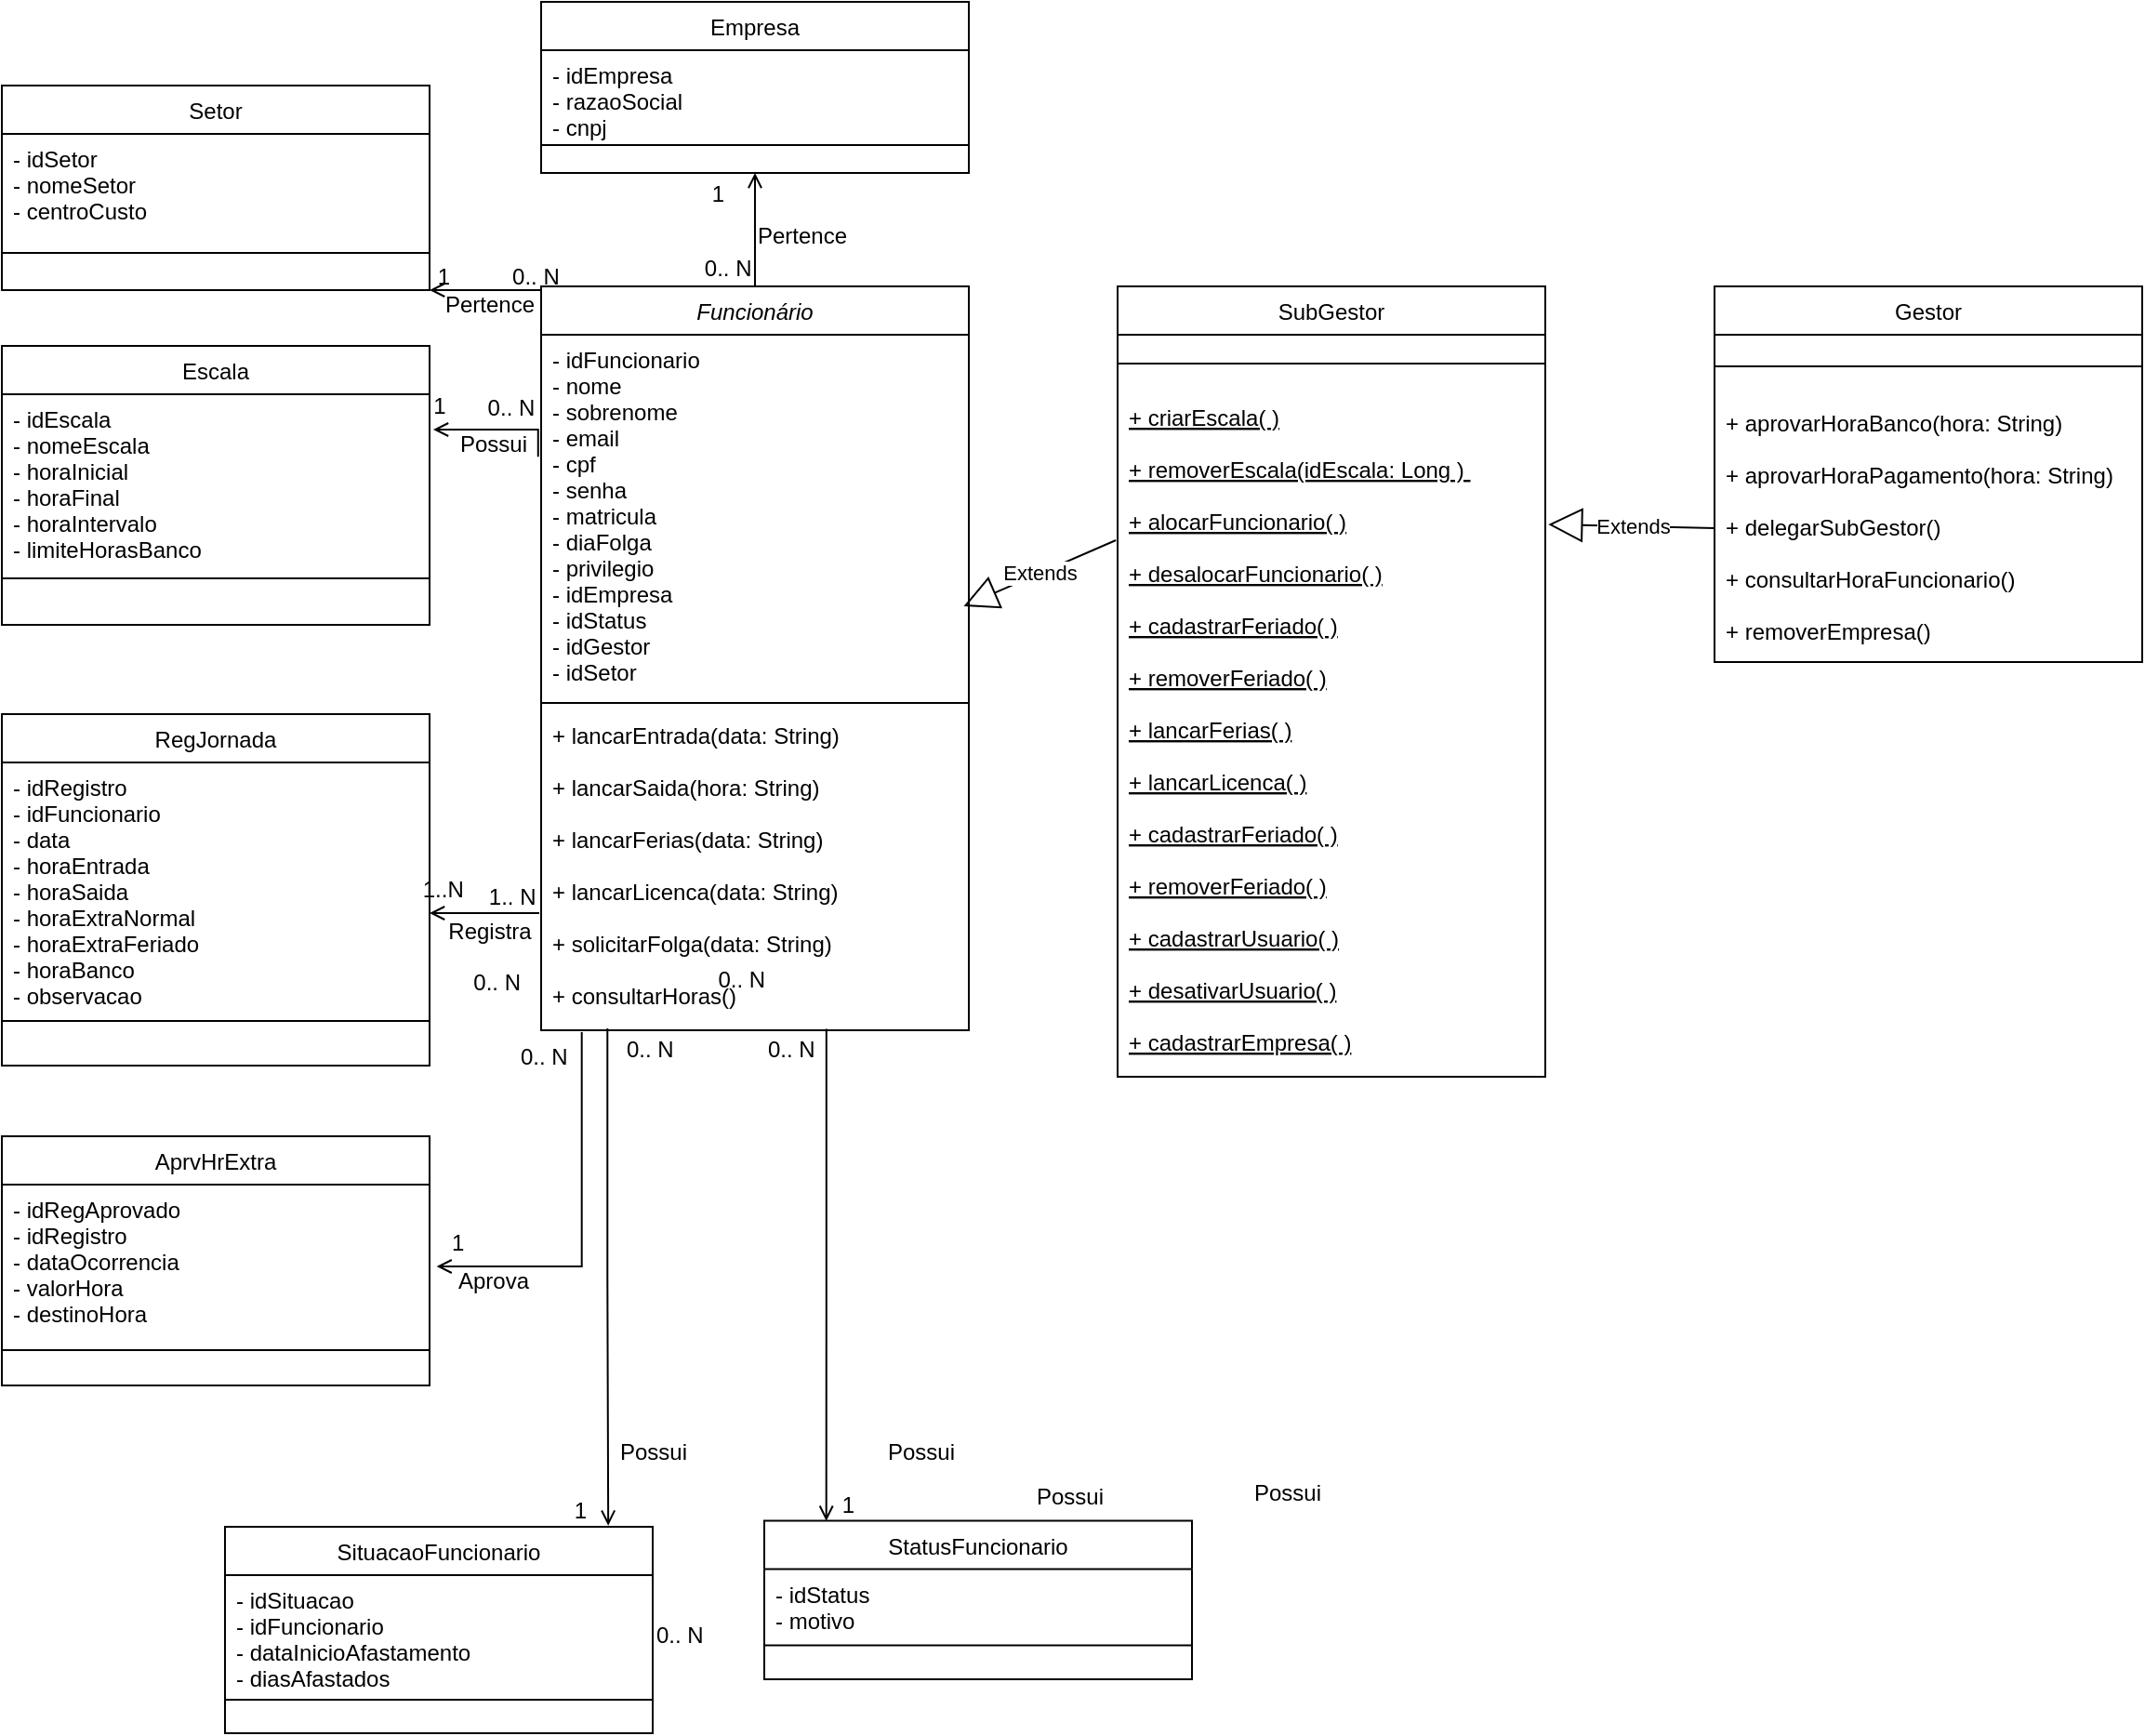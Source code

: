 <mxfile version="13.7.8" type="github">
  <diagram id="C5RBs43oDa-KdzZeNtuy" name="Page-1">
    <mxGraphModel dx="981" dy="548" grid="0" gridSize="10" guides="1" tooltips="1" connect="1" arrows="1" fold="1" page="0" pageScale="1" pageWidth="827" pageHeight="1169" math="0" shadow="0">
      <root>
        <mxCell id="WIyWlLk6GJQsqaUBKTNV-0" />
        <mxCell id="WIyWlLk6GJQsqaUBKTNV-1" parent="WIyWlLk6GJQsqaUBKTNV-0" />
        <mxCell id="zkfFHV4jXpPFQw0GAbJ--26" value="" style="endArrow=open;shadow=0;strokeWidth=1;rounded=0;endFill=1;edgeStyle=elbowEdgeStyle;elbow=vertical;entryX=0.5;entryY=1;entryDx=0;entryDy=0;exitX=0.5;exitY=0;exitDx=0;exitDy=0;" parent="WIyWlLk6GJQsqaUBKTNV-1" source="zkfFHV4jXpPFQw0GAbJ--0" target="zkfFHV4jXpPFQw0GAbJ--17" edge="1">
          <mxGeometry x="0.5" y="41" relative="1" as="geometry">
            <mxPoint x="495" y="210" as="sourcePoint" />
            <mxPoint x="344" y="266" as="targetPoint" />
            <mxPoint x="-40" y="32" as="offset" />
            <Array as="points">
              <mxPoint x="495" y="190" />
              <mxPoint x="394" y="266" />
              <mxPoint x="424" y="183" />
            </Array>
          </mxGeometry>
        </mxCell>
        <mxCell id="zkfFHV4jXpPFQw0GAbJ--27" value="0.. N" style="resizable=0;align=left;verticalAlign=bottom;labelBackgroundColor=none;fontSize=12;" parent="zkfFHV4jXpPFQw0GAbJ--26" connectable="0" vertex="1">
          <mxGeometry x="-1" relative="1" as="geometry">
            <mxPoint x="-29.08" y="-1.03" as="offset" />
          </mxGeometry>
        </mxCell>
        <mxCell id="zkfFHV4jXpPFQw0GAbJ--28" value="1" style="resizable=0;align=right;verticalAlign=bottom;labelBackgroundColor=none;fontSize=12;" parent="zkfFHV4jXpPFQw0GAbJ--26" connectable="0" vertex="1">
          <mxGeometry x="1" relative="1" as="geometry">
            <mxPoint x="-15.0" y="19.86" as="offset" />
          </mxGeometry>
        </mxCell>
        <mxCell id="zkfFHV4jXpPFQw0GAbJ--29" value="Pertence&lt;br&gt;" style="text;html=1;resizable=0;points=[];;align=center;verticalAlign=middle;labelBackgroundColor=none;rounded=0;shadow=0;strokeWidth=1;fontSize=12;" parent="zkfFHV4jXpPFQw0GAbJ--26" vertex="1" connectable="0">
          <mxGeometry x="0.5" y="49" relative="1" as="geometry">
            <mxPoint x="74" y="19" as="offset" />
          </mxGeometry>
        </mxCell>
        <mxCell id="zkfFHV4jXpPFQw0GAbJ--0" value="Funcionário" style="swimlane;fontStyle=2;align=center;verticalAlign=top;childLayout=stackLayout;horizontal=1;startSize=26;horizontalStack=0;resizeParent=1;resizeLast=0;collapsible=1;marginBottom=0;rounded=0;shadow=0;strokeWidth=1;" parent="WIyWlLk6GJQsqaUBKTNV-1" vertex="1">
          <mxGeometry x="380" y="213" width="230" height="400" as="geometry">
            <mxRectangle x="230" y="140" width="160" height="26" as="alternateBounds" />
          </mxGeometry>
        </mxCell>
        <mxCell id="2-5WKOr7f_3vayHZ0w4X-16" value="- idFuncionario&#xa;- nome&#xa;- sobrenome&#xa;- email&#xa;- cpf&#xa;- senha&#xa;- matricula&#xa;- diaFolga&#xa;- privilegio&#xa;- idEmpresa&#xa;- idStatus&#xa;- idGestor&#xa;- idSetor&#xa;" style="text;align=left;verticalAlign=top;spacingLeft=4;spacingRight=4;overflow=hidden;rotatable=0;points=[[0,0.5],[1,0.5]];portConstraint=eastwest;" parent="zkfFHV4jXpPFQw0GAbJ--0" vertex="1">
          <mxGeometry y="26" width="230" height="194" as="geometry" />
        </mxCell>
        <mxCell id="zkfFHV4jXpPFQw0GAbJ--4" value="" style="line;html=1;strokeWidth=1;align=left;verticalAlign=middle;spacingTop=-1;spacingLeft=3;spacingRight=3;rotatable=0;labelPosition=right;points=[];portConstraint=eastwest;" parent="zkfFHV4jXpPFQw0GAbJ--0" vertex="1">
          <mxGeometry y="220" width="230" height="8" as="geometry" />
        </mxCell>
        <mxCell id="YddT41KF9alLqwYgBNXJ-0" value="+ lancarEntrada(data: String)&#xa;&#xa;+ lancarSaida(hora: String)&#xa;&#xa;+ lancarFerias(data: String)&#xa;&#xa;+ lancarLicenca(data: String)&#xa;&#xa;+ solicitarFolga(data: String)&#xa;&#xa;+ consultarHoras()" style="text;align=left;verticalAlign=top;spacingLeft=4;spacingRight=4;overflow=hidden;rotatable=0;points=[[0,0.5],[1,0.5]];portConstraint=eastwest;fontStyle=0" parent="zkfFHV4jXpPFQw0GAbJ--0" vertex="1">
          <mxGeometry y="228" width="230" height="172" as="geometry" />
        </mxCell>
        <mxCell id="YddT41KF9alLqwYgBNXJ-9" value="0.. N" style="resizable=0;align=left;verticalAlign=bottom;labelBackgroundColor=none;fontSize=12;rotation=0;" parent="WIyWlLk6GJQsqaUBKTNV-1" connectable="0" vertex="1">
          <mxGeometry x="290" y="319.996" as="geometry">
            <mxPoint x="72.526" y="-103.619" as="offset" />
          </mxGeometry>
        </mxCell>
        <mxCell id="YddT41KF9alLqwYgBNXJ-10" value="1" style="resizable=0;align=right;verticalAlign=bottom;labelBackgroundColor=none;fontSize=12;rotation=0;" parent="WIyWlLk6GJQsqaUBKTNV-1" connectable="0" vertex="1">
          <mxGeometry x="290.004" y="260" as="geometry">
            <mxPoint x="42.49" y="-43.595" as="offset" />
          </mxGeometry>
        </mxCell>
        <mxCell id="zkfFHV4jXpPFQw0GAbJ--17" value="Empresa" style="swimlane;fontStyle=0;align=center;verticalAlign=top;childLayout=stackLayout;horizontal=1;startSize=26;horizontalStack=0;resizeParent=1;resizeLast=0;collapsible=1;marginBottom=0;rounded=0;shadow=0;strokeWidth=1;" parent="WIyWlLk6GJQsqaUBKTNV-1" vertex="1">
          <mxGeometry x="380" y="60" width="230" height="92" as="geometry">
            <mxRectangle x="550" y="140" width="160" height="26" as="alternateBounds" />
          </mxGeometry>
        </mxCell>
        <mxCell id="zkfFHV4jXpPFQw0GAbJ--18" value="- idEmpresa&#xa;- razaoSocial&#xa;- cnpj" style="text;align=left;verticalAlign=top;spacingLeft=4;spacingRight=4;overflow=hidden;rotatable=0;points=[[0,0.5],[1,0.5]];portConstraint=eastwest;" parent="zkfFHV4jXpPFQw0GAbJ--17" vertex="1">
          <mxGeometry y="26" width="230" height="46" as="geometry" />
        </mxCell>
        <mxCell id="zkfFHV4jXpPFQw0GAbJ--23" value="" style="line;html=1;strokeWidth=1;align=left;verticalAlign=middle;spacingTop=-1;spacingLeft=3;spacingRight=3;rotatable=0;labelPosition=right;points=[];portConstraint=eastwest;" parent="zkfFHV4jXpPFQw0GAbJ--17" vertex="1">
          <mxGeometry y="72" width="230" height="10" as="geometry" />
        </mxCell>
        <mxCell id="YddT41KF9alLqwYgBNXJ-11" value="Setor" style="swimlane;fontStyle=0;align=center;verticalAlign=top;childLayout=stackLayout;horizontal=1;startSize=26;horizontalStack=0;resizeParent=1;resizeLast=0;collapsible=1;marginBottom=0;rounded=0;shadow=0;strokeWidth=1;" parent="WIyWlLk6GJQsqaUBKTNV-1" vertex="1">
          <mxGeometry x="90" y="105" width="230" height="110" as="geometry">
            <mxRectangle x="550" y="140" width="160" height="26" as="alternateBounds" />
          </mxGeometry>
        </mxCell>
        <mxCell id="YddT41KF9alLqwYgBNXJ-12" value="- idSetor&#xa;- nomeSetor&#xa;- centroCusto" style="text;align=left;verticalAlign=top;spacingLeft=4;spacingRight=4;overflow=hidden;rotatable=0;points=[[0,0.5],[1,0.5]];portConstraint=eastwest;" parent="YddT41KF9alLqwYgBNXJ-11" vertex="1">
          <mxGeometry y="26" width="230" height="54" as="geometry" />
        </mxCell>
        <mxCell id="YddT41KF9alLqwYgBNXJ-13" value="" style="line;html=1;strokeWidth=1;align=left;verticalAlign=middle;spacingTop=-1;spacingLeft=3;spacingRight=3;rotatable=0;labelPosition=right;points=[];portConstraint=eastwest;" parent="YddT41KF9alLqwYgBNXJ-11" vertex="1">
          <mxGeometry y="80" width="230" height="20" as="geometry" />
        </mxCell>
        <mxCell id="2-5WKOr7f_3vayHZ0w4X-1" value="Escala" style="swimlane;fontStyle=0;align=center;verticalAlign=top;childLayout=stackLayout;horizontal=1;startSize=26;horizontalStack=0;resizeParent=1;resizeLast=0;collapsible=1;marginBottom=0;rounded=0;shadow=0;strokeWidth=1;" parent="WIyWlLk6GJQsqaUBKTNV-1" vertex="1">
          <mxGeometry x="90" y="245" width="230" height="150" as="geometry">
            <mxRectangle x="550" y="140" width="160" height="26" as="alternateBounds" />
          </mxGeometry>
        </mxCell>
        <mxCell id="2-5WKOr7f_3vayHZ0w4X-2" value="- idEscala&#xa;- nomeEscala&#xa;- horaInicial&#xa;- horaFinal&#xa;- horaIntervalo&#xa;- limiteHorasBanco" style="text;align=left;verticalAlign=top;spacingLeft=4;spacingRight=4;overflow=hidden;rotatable=0;points=[[0,0.5],[1,0.5]];portConstraint=eastwest;" parent="2-5WKOr7f_3vayHZ0w4X-1" vertex="1">
          <mxGeometry y="26" width="230" height="94" as="geometry" />
        </mxCell>
        <mxCell id="2-5WKOr7f_3vayHZ0w4X-3" value="" style="line;html=1;strokeWidth=1;align=left;verticalAlign=middle;spacingTop=-1;spacingLeft=3;spacingRight=3;rotatable=0;labelPosition=right;points=[];portConstraint=eastwest;" parent="2-5WKOr7f_3vayHZ0w4X-1" vertex="1">
          <mxGeometry y="120" width="230" height="10" as="geometry" />
        </mxCell>
        <mxCell id="2-5WKOr7f_3vayHZ0w4X-20" value="Pertence&lt;br&gt;" style="text;html=1;resizable=0;points=[];;align=center;verticalAlign=middle;labelBackgroundColor=none;rounded=0;shadow=0;strokeWidth=1;fontSize=12;" parent="WIyWlLk6GJQsqaUBKTNV-1" vertex="1" connectable="0">
          <mxGeometry x="352" y="223" as="geometry" />
        </mxCell>
        <mxCell id="2-5WKOr7f_3vayHZ0w4X-21" value="Possui&lt;br&gt;" style="text;html=1;resizable=0;points=[];;align=center;verticalAlign=middle;labelBackgroundColor=none;rounded=0;shadow=0;strokeWidth=1;fontSize=12;" parent="WIyWlLk6GJQsqaUBKTNV-1" vertex="1" connectable="0">
          <mxGeometry x="352" y="260" as="geometry">
            <mxPoint x="2" y="38" as="offset" />
          </mxGeometry>
        </mxCell>
        <mxCell id="2-5WKOr7f_3vayHZ0w4X-22" value="" style="endArrow=open;shadow=0;strokeWidth=1;rounded=0;endFill=1;edgeStyle=elbowEdgeStyle;elbow=vertical;exitX=-0.007;exitY=0.338;exitDx=0;exitDy=0;exitPerimeter=0;" parent="WIyWlLk6GJQsqaUBKTNV-1" source="2-5WKOr7f_3vayHZ0w4X-16" edge="1">
          <mxGeometry x="0.5" y="41" relative="1" as="geometry">
            <mxPoint x="350" y="283.0" as="sourcePoint" />
            <mxPoint x="322" y="290" as="targetPoint" />
            <mxPoint x="-40" y="32" as="offset" />
            <Array as="points">
              <mxPoint x="350" y="290" />
              <mxPoint x="249" y="336" />
              <mxPoint x="279" y="253" />
            </Array>
          </mxGeometry>
        </mxCell>
        <mxCell id="2-5WKOr7f_3vayHZ0w4X-23" value="0.. N" style="resizable=0;align=left;verticalAlign=bottom;labelBackgroundColor=none;fontSize=12;" parent="2-5WKOr7f_3vayHZ0w4X-22" connectable="0" vertex="1">
          <mxGeometry x="-1" relative="1" as="geometry">
            <mxPoint x="-29.08" y="-17.8" as="offset" />
          </mxGeometry>
        </mxCell>
        <mxCell id="2-5WKOr7f_3vayHZ0w4X-24" value="1" style="resizable=0;align=right;verticalAlign=bottom;labelBackgroundColor=none;fontSize=12;" parent="2-5WKOr7f_3vayHZ0w4X-22" connectable="0" vertex="1">
          <mxGeometry x="1" relative="1" as="geometry">
            <mxPoint x="8.39" y="-3.81" as="offset" />
          </mxGeometry>
        </mxCell>
        <mxCell id="2-5WKOr7f_3vayHZ0w4X-26" value="" style="endArrow=open;shadow=0;strokeWidth=1;rounded=0;endFill=1;edgeStyle=elbowEdgeStyle;elbow=vertical;entryX=1;entryY=1;entryDx=0;entryDy=0;exitX=0;exitY=0;exitDx=0;exitDy=0;" parent="WIyWlLk6GJQsqaUBKTNV-1" source="zkfFHV4jXpPFQw0GAbJ--0" target="YddT41KF9alLqwYgBNXJ-11" edge="1">
          <mxGeometry x="0.5" y="41" relative="1" as="geometry">
            <mxPoint x="370" y="203.0" as="sourcePoint" />
            <mxPoint x="370" y="160" as="targetPoint" />
            <mxPoint x="-40" y="32" as="offset" />
            <Array as="points">
              <mxPoint x="350" y="215" />
              <mxPoint x="269" y="256" />
              <mxPoint x="299" y="173" />
            </Array>
          </mxGeometry>
        </mxCell>
        <mxCell id="2-5WKOr7f_3vayHZ0w4X-34" value="Extends" style="endArrow=block;endSize=16;endFill=0;html=1;entryX=0.988;entryY=0;entryDx=0;entryDy=0;entryPerimeter=0;exitX=-0.004;exitY=0.216;exitDx=0;exitDy=0;exitPerimeter=0;" parent="WIyWlLk6GJQsqaUBKTNV-1" source="YddT41KF9alLqwYgBNXJ-1" edge="1">
          <mxGeometry width="160" relative="1" as="geometry">
            <mxPoint x="683" y="385" as="sourcePoint" />
            <mxPoint x="607.24" y="385" as="targetPoint" />
          </mxGeometry>
        </mxCell>
        <mxCell id="2-5WKOr7f_3vayHZ0w4X-35" value="Extends" style="endArrow=block;endSize=16;endFill=0;html=1;entryX=1.007;entryY=0.193;entryDx=0;entryDy=0;entryPerimeter=0;exitX=0;exitY=0.5;exitDx=0;exitDy=0;" parent="WIyWlLk6GJQsqaUBKTNV-1" source="YddT41KF9alLqwYgBNXJ-8" target="YddT41KF9alLqwYgBNXJ-1" edge="1">
          <mxGeometry width="160" relative="1" as="geometry">
            <mxPoint x="650" y="530" as="sourcePoint" />
            <mxPoint x="617.24" y="395" as="targetPoint" />
          </mxGeometry>
        </mxCell>
        <mxCell id="zkfFHV4jXpPFQw0GAbJ--13" value="Gestor&#xa;" style="swimlane;fontStyle=0;align=center;verticalAlign=top;childLayout=stackLayout;horizontal=1;startSize=26;horizontalStack=0;resizeParent=1;resizeLast=0;collapsible=1;marginBottom=0;rounded=0;shadow=0;strokeWidth=1;" parent="WIyWlLk6GJQsqaUBKTNV-1" vertex="1">
          <mxGeometry x="1011" y="213" width="230" height="202" as="geometry">
            <mxRectangle x="340" y="380" width="170" height="26" as="alternateBounds" />
          </mxGeometry>
        </mxCell>
        <mxCell id="zkfFHV4jXpPFQw0GAbJ--15" value="" style="line;html=1;strokeWidth=1;align=left;verticalAlign=middle;spacingTop=-1;spacingLeft=3;spacingRight=3;rotatable=0;labelPosition=right;points=[];portConstraint=eastwest;" parent="zkfFHV4jXpPFQw0GAbJ--13" vertex="1">
          <mxGeometry y="26" width="230" height="34" as="geometry" />
        </mxCell>
        <mxCell id="YddT41KF9alLqwYgBNXJ-8" value="+ aprovarHoraBanco(hora: String)&#xa;&#xa;+ aprovarHoraPagamento(hora: String)&#xa;&#xa;+ delegarSubGestor()&#xa;&#xa;+ consultarHoraFuncionario()&#xa;&#xa;+ removerEmpresa()&#xa;" style="text;align=left;verticalAlign=top;spacingLeft=4;spacingRight=4;overflow=hidden;rotatable=0;points=[[0,0.5],[1,0.5]];portConstraint=eastwest;fontStyle=0" parent="zkfFHV4jXpPFQw0GAbJ--13" vertex="1">
          <mxGeometry y="60" width="230" height="140" as="geometry" />
        </mxCell>
        <mxCell id="zkfFHV4jXpPFQw0GAbJ--6" value="SubGestor" style="swimlane;fontStyle=0;align=center;verticalAlign=top;childLayout=stackLayout;horizontal=1;startSize=26;horizontalStack=0;resizeParent=1;resizeLast=0;collapsible=1;marginBottom=0;rounded=0;shadow=0;strokeWidth=1;" parent="WIyWlLk6GJQsqaUBKTNV-1" vertex="1">
          <mxGeometry x="690" y="213" width="230" height="425" as="geometry">
            <mxRectangle x="130" y="380" width="160" height="26" as="alternateBounds" />
          </mxGeometry>
        </mxCell>
        <mxCell id="zkfFHV4jXpPFQw0GAbJ--9" value="" style="line;html=1;strokeWidth=1;align=left;verticalAlign=middle;spacingTop=-1;spacingLeft=3;spacingRight=3;rotatable=0;labelPosition=right;points=[];portConstraint=eastwest;" parent="zkfFHV4jXpPFQw0GAbJ--6" vertex="1">
          <mxGeometry y="26" width="230" height="31" as="geometry" />
        </mxCell>
        <mxCell id="YddT41KF9alLqwYgBNXJ-1" value="+ criarEscala( )&#xa;&#xa;+ removerEscala(idEscala: Long ) &#xa;&#xa;+ alocarFuncionario( )&#xa;&#xa;+ desalocarFuncionario( )&#xa;&#xa;+ cadastrarFeriado( )&#xa;&#xa;+ removerFeriado( )&#xa;&#xa;+ lancarFerias( )&#xa;&#xa;+ lancarLicenca( )&#xa;&#xa;+ cadastrarFeriado( )&#xa;&#xa;+ removerFeriado( )&#xa;&#xa;+ cadastrarUsuario( )&#xa;&#xa;+ desativarUsuario( )&#xa;&#xa;+ cadastrarEmpresa( )&#xa;&#xa;" style="text;align=left;verticalAlign=top;spacingLeft=4;spacingRight=4;overflow=hidden;rotatable=0;points=[[0,0.5],[1,0.5]];portConstraint=eastwest;fontStyle=4" parent="zkfFHV4jXpPFQw0GAbJ--6" vertex="1">
          <mxGeometry y="57" width="230" height="368" as="geometry" />
        </mxCell>
        <mxCell id="2-5WKOr7f_3vayHZ0w4X-7" value="RegJornada" style="swimlane;fontStyle=0;align=center;verticalAlign=top;childLayout=stackLayout;horizontal=1;startSize=26;horizontalStack=0;resizeParent=1;resizeLast=0;collapsible=1;marginBottom=0;rounded=0;shadow=0;strokeWidth=1;" parent="WIyWlLk6GJQsqaUBKTNV-1" vertex="1">
          <mxGeometry x="90" y="443" width="230" height="189" as="geometry">
            <mxRectangle x="550" y="140" width="160" height="26" as="alternateBounds" />
          </mxGeometry>
        </mxCell>
        <mxCell id="2-5WKOr7f_3vayHZ0w4X-8" value="- idRegistro&#xa;- idFuncionario&#xa;- data&#xa;- horaEntrada&#xa;- horaSaida&#xa;- horaExtraNormal&#xa;- horaExtraFeriado&#xa;- horaBanco&#xa;- observacao" style="text;align=left;verticalAlign=top;spacingLeft=4;spacingRight=4;overflow=hidden;rotatable=0;points=[[0,0.5],[1,0.5]];portConstraint=eastwest;" parent="2-5WKOr7f_3vayHZ0w4X-7" vertex="1">
          <mxGeometry y="26" width="230" height="134" as="geometry" />
        </mxCell>
        <mxCell id="2-5WKOr7f_3vayHZ0w4X-9" value="" style="line;html=1;strokeWidth=1;align=left;verticalAlign=middle;spacingTop=-1;spacingLeft=3;spacingRight=3;rotatable=0;labelPosition=right;points=[];portConstraint=eastwest;" parent="2-5WKOr7f_3vayHZ0w4X-7" vertex="1">
          <mxGeometry y="160" width="230" height="10" as="geometry" />
        </mxCell>
        <mxCell id="2-5WKOr7f_3vayHZ0w4X-36" value="" style="endArrow=open;shadow=0;strokeWidth=1;rounded=0;endFill=1;edgeStyle=elbowEdgeStyle;elbow=vertical;" parent="WIyWlLk6GJQsqaUBKTNV-1" edge="1">
          <mxGeometry x="0.5" y="41" relative="1" as="geometry">
            <mxPoint x="379" y="550" as="sourcePoint" />
            <mxPoint x="320" y="550" as="targetPoint" />
            <mxPoint x="-40" y="32" as="offset" />
            <Array as="points">
              <mxPoint x="348" y="550" />
              <mxPoint x="247" y="596" />
              <mxPoint x="277" y="513" />
            </Array>
          </mxGeometry>
        </mxCell>
        <mxCell id="2-5WKOr7f_3vayHZ0w4X-37" value="1.. N" style="resizable=0;align=left;verticalAlign=bottom;labelBackgroundColor=none;fontSize=12;" parent="2-5WKOr7f_3vayHZ0w4X-36" connectable="0" vertex="1">
          <mxGeometry x="-1" relative="1" as="geometry">
            <mxPoint x="-29.08" as="offset" />
          </mxGeometry>
        </mxCell>
        <mxCell id="2-5WKOr7f_3vayHZ0w4X-38" value="1..N&#xa;" style="resizable=0;align=right;verticalAlign=bottom;labelBackgroundColor=none;fontSize=12;" parent="2-5WKOr7f_3vayHZ0w4X-36" connectable="0" vertex="1">
          <mxGeometry x="1" relative="1" as="geometry">
            <mxPoint x="19.86" y="10.0" as="offset" />
          </mxGeometry>
        </mxCell>
        <mxCell id="2-5WKOr7f_3vayHZ0w4X-40" value="Registra" style="text;html=1;resizable=0;points=[];;align=center;verticalAlign=middle;labelBackgroundColor=none;rounded=0;shadow=0;strokeWidth=1;fontSize=12;" parent="WIyWlLk6GJQsqaUBKTNV-1" vertex="1" connectable="0">
          <mxGeometry x="352" y="560" as="geometry" />
        </mxCell>
        <mxCell id="2-5WKOr7f_3vayHZ0w4X-41" value="AprvHrExtra" style="swimlane;fontStyle=0;align=center;verticalAlign=top;childLayout=stackLayout;horizontal=1;startSize=26;horizontalStack=0;resizeParent=1;resizeLast=0;collapsible=1;marginBottom=0;rounded=0;shadow=0;strokeWidth=1;" parent="WIyWlLk6GJQsqaUBKTNV-1" vertex="1">
          <mxGeometry x="90" y="670" width="230" height="134" as="geometry">
            <mxRectangle x="550" y="140" width="160" height="26" as="alternateBounds" />
          </mxGeometry>
        </mxCell>
        <mxCell id="2-5WKOr7f_3vayHZ0w4X-42" value="- idRegAprovado&#xa;- idRegistro&#xa;- dataOcorrencia&#xa;- valorHora&#xa;- destinoHora" style="text;align=left;verticalAlign=top;spacingLeft=4;spacingRight=4;overflow=hidden;rotatable=0;points=[[0,0.5],[1,0.5]];portConstraint=eastwest;" parent="2-5WKOr7f_3vayHZ0w4X-41" vertex="1">
          <mxGeometry y="26" width="230" height="84" as="geometry" />
        </mxCell>
        <mxCell id="2-5WKOr7f_3vayHZ0w4X-43" value="" style="line;html=1;strokeWidth=1;align=left;verticalAlign=middle;spacingTop=-1;spacingLeft=3;spacingRight=3;rotatable=0;labelPosition=right;points=[];portConstraint=eastwest;" parent="2-5WKOr7f_3vayHZ0w4X-41" vertex="1">
          <mxGeometry y="110" width="230" height="10" as="geometry" />
        </mxCell>
        <mxCell id="2-5WKOr7f_3vayHZ0w4X-47" value="" style="endArrow=open;shadow=0;strokeWidth=1;rounded=0;endFill=1;edgeStyle=elbowEdgeStyle;elbow=vertical;exitX=0.095;exitY=1.006;exitDx=0;exitDy=0;exitPerimeter=0;" parent="WIyWlLk6GJQsqaUBKTNV-1" edge="1" source="YddT41KF9alLqwYgBNXJ-0">
          <mxGeometry x="0.5" y="41" relative="1" as="geometry">
            <mxPoint x="380.2" y="754.572" as="sourcePoint" />
            <mxPoint x="323.81" y="740" as="targetPoint" />
            <mxPoint x="-40" y="32" as="offset" />
            <Array as="points">
              <mxPoint x="351.81" y="740" />
              <mxPoint x="250.81" y="786" />
              <mxPoint x="280.81" y="703" />
            </Array>
          </mxGeometry>
        </mxCell>
        <mxCell id="2-5WKOr7f_3vayHZ0w4X-48" value="0.. N" style="resizable=0;align=left;verticalAlign=bottom;labelBackgroundColor=none;fontSize=12;" parent="2-5WKOr7f_3vayHZ0w4X-47" connectable="0" vertex="1">
          <mxGeometry x="-1" relative="1" as="geometry">
            <mxPoint x="-60.2" y="-17.8" as="offset" />
          </mxGeometry>
        </mxCell>
        <mxCell id="2-5WKOr7f_3vayHZ0w4X-49" value="1" style="resizable=0;align=right;verticalAlign=bottom;labelBackgroundColor=none;fontSize=12;" parent="2-5WKOr7f_3vayHZ0w4X-47" connectable="0" vertex="1">
          <mxGeometry x="1" relative="1" as="geometry">
            <mxPoint x="16.32" y="-4" as="offset" />
          </mxGeometry>
        </mxCell>
        <mxCell id="2-5WKOr7f_3vayHZ0w4X-50" value="Possui&lt;br&gt;" style="text;html=1;resizable=0;points=[];;align=center;verticalAlign=middle;labelBackgroundColor=none;rounded=0;shadow=0;strokeWidth=1;fontSize=12;" parent="2-5WKOr7f_3vayHZ0w4X-47" vertex="1" connectable="0">
          <mxGeometry x="0.5" y="49" relative="1" as="geometry">
            <mxPoint x="208.56" y="51" as="offset" />
          </mxGeometry>
        </mxCell>
        <mxCell id="2-5WKOr7f_3vayHZ0w4X-51" value="Aprova" style="text;html=1;resizable=0;points=[];;align=center;verticalAlign=middle;labelBackgroundColor=none;rounded=0;shadow=0;strokeWidth=1;fontSize=12;" parent="WIyWlLk6GJQsqaUBKTNV-1" vertex="1" connectable="0">
          <mxGeometry x="376" y="539.5" as="geometry">
            <mxPoint x="-22" y="208" as="offset" />
          </mxGeometry>
        </mxCell>
        <mxCell id="2-5WKOr7f_3vayHZ0w4X-55" value="0.. N" style="resizable=0;align=left;verticalAlign=bottom;labelBackgroundColor=none;fontSize=12;" parent="WIyWlLk6GJQsqaUBKTNV-1" connectable="0" vertex="1">
          <mxGeometry x="440.0" y="946.772" as="geometry" />
        </mxCell>
        <mxCell id="2-5WKOr7f_3vayHZ0w4X-52" value="SituacaoFuncionario" style="swimlane;fontStyle=0;align=center;verticalAlign=top;childLayout=stackLayout;horizontal=1;startSize=26;horizontalStack=0;resizeParent=1;resizeLast=0;collapsible=1;marginBottom=0;rounded=0;shadow=0;strokeWidth=1;" parent="WIyWlLk6GJQsqaUBKTNV-1" vertex="1">
          <mxGeometry x="210" y="880" width="230" height="111" as="geometry">
            <mxRectangle x="550" y="140" width="160" height="26" as="alternateBounds" />
          </mxGeometry>
        </mxCell>
        <mxCell id="2-5WKOr7f_3vayHZ0w4X-53" value="- idSituacao&#xa;- idFuncionario&#xa;- dataInicioAfastamento&#xa;- diasAfastados" style="text;align=left;verticalAlign=top;spacingLeft=4;spacingRight=4;overflow=hidden;rotatable=0;points=[[0,0.5],[1,0.5]];portConstraint=eastwest;" parent="2-5WKOr7f_3vayHZ0w4X-52" vertex="1">
          <mxGeometry y="26" width="230" height="62" as="geometry" />
        </mxCell>
        <mxCell id="2-5WKOr7f_3vayHZ0w4X-54" value="" style="line;html=1;strokeWidth=1;align=left;verticalAlign=middle;spacingTop=-1;spacingLeft=3;spacingRight=3;rotatable=0;labelPosition=right;points=[];portConstraint=eastwest;" parent="2-5WKOr7f_3vayHZ0w4X-52" vertex="1">
          <mxGeometry y="88" width="230" height="10" as="geometry" />
        </mxCell>
        <mxCell id="2-5WKOr7f_3vayHZ0w4X-56" value="StatusFuncionario&#xa;" style="swimlane;fontStyle=0;align=center;verticalAlign=top;childLayout=stackLayout;horizontal=1;startSize=26;horizontalStack=0;resizeParent=1;resizeLast=0;collapsible=1;marginBottom=0;rounded=0;shadow=0;strokeWidth=1;" parent="WIyWlLk6GJQsqaUBKTNV-1" vertex="1">
          <mxGeometry x="500" y="876.77" width="230" height="85.23" as="geometry">
            <mxRectangle x="550" y="140" width="160" height="26" as="alternateBounds" />
          </mxGeometry>
        </mxCell>
        <mxCell id="2-5WKOr7f_3vayHZ0w4X-57" value="- idStatus&#xa;- motivo" style="text;align=left;verticalAlign=top;spacingLeft=4;spacingRight=4;overflow=hidden;rotatable=0;points=[[0,0.5],[1,0.5]];portConstraint=eastwest;" parent="2-5WKOr7f_3vayHZ0w4X-56" vertex="1">
          <mxGeometry y="26" width="230" height="36" as="geometry" />
        </mxCell>
        <mxCell id="2-5WKOr7f_3vayHZ0w4X-58" value="" style="line;html=1;strokeWidth=1;align=left;verticalAlign=middle;spacingTop=-1;spacingLeft=3;spacingRight=3;rotatable=0;labelPosition=right;points=[];portConstraint=eastwest;" parent="2-5WKOr7f_3vayHZ0w4X-56" vertex="1">
          <mxGeometry y="62" width="230" height="10" as="geometry" />
        </mxCell>
        <mxCell id="2-5WKOr7f_3vayHZ0w4X-60" value="Possui&lt;br&gt;" style="text;html=1;resizable=0;points=[];;align=center;verticalAlign=middle;labelBackgroundColor=none;rounded=0;shadow=0;strokeWidth=1;fontSize=12;" parent="WIyWlLk6GJQsqaUBKTNV-1" vertex="1" connectable="0">
          <mxGeometry x="440.001" y="840" as="geometry" />
        </mxCell>
        <mxCell id="2-5WKOr7f_3vayHZ0w4X-64" value="" style="endArrow=open;shadow=0;strokeWidth=1;rounded=0;endFill=1;edgeStyle=elbowEdgeStyle;elbow=vertical;exitX=0.155;exitY=0.994;exitDx=0;exitDy=0;exitPerimeter=0;entryX=0.896;entryY=-0.006;entryDx=0;entryDy=0;entryPerimeter=0;" parent="WIyWlLk6GJQsqaUBKTNV-1" source="YddT41KF9alLqwYgBNXJ-0" target="2-5WKOr7f_3vayHZ0w4X-52" edge="1">
          <mxGeometry x="0.5" y="41" relative="1" as="geometry">
            <mxPoint x="424.01" y="810.784" as="sourcePoint" />
            <mxPoint x="415" y="879" as="targetPoint" />
            <mxPoint x="-40" y="32" as="offset" />
            <Array as="points" />
          </mxGeometry>
        </mxCell>
        <mxCell id="2-5WKOr7f_3vayHZ0w4X-65" value="0.. N" style="resizable=0;align=left;verticalAlign=bottom;labelBackgroundColor=none;fontSize=12;" parent="2-5WKOr7f_3vayHZ0w4X-64" connectable="0" vertex="1">
          <mxGeometry x="-1" relative="1" as="geometry">
            <mxPoint x="-48.65" y="24.03" as="offset" />
          </mxGeometry>
        </mxCell>
        <mxCell id="2-5WKOr7f_3vayHZ0w4X-67" value="Possui&lt;br&gt;" style="text;html=1;resizable=0;points=[];;align=center;verticalAlign=middle;labelBackgroundColor=none;rounded=0;shadow=0;strokeWidth=1;fontSize=12;" parent="2-5WKOr7f_3vayHZ0w4X-64" vertex="1" connectable="0">
          <mxGeometry x="0.5" y="49" relative="1" as="geometry">
            <mxPoint x="198.17" y="51" as="offset" />
          </mxGeometry>
        </mxCell>
        <mxCell id="2-5WKOr7f_3vayHZ0w4X-68" value="" style="endArrow=open;shadow=0;strokeWidth=1;rounded=0;endFill=1;edgeStyle=elbowEdgeStyle;elbow=vertical;entryX=0.145;entryY=0.001;entryDx=0;entryDy=0;entryPerimeter=0;exitX=0.667;exitY=0.996;exitDx=0;exitDy=0;exitPerimeter=0;" parent="WIyWlLk6GJQsqaUBKTNV-1" source="YddT41KF9alLqwYgBNXJ-0" target="2-5WKOr7f_3vayHZ0w4X-56" edge="1">
          <mxGeometry x="0.5" y="41" relative="1" as="geometry">
            <mxPoint x="460" y="830" as="sourcePoint" />
            <mxPoint x="430.91" y="891.12" as="targetPoint" />
            <mxPoint x="-40" y="32" as="offset" />
            <Array as="points" />
          </mxGeometry>
        </mxCell>
        <mxCell id="2-5WKOr7f_3vayHZ0w4X-69" value="0.. N" style="resizable=0;align=left;verticalAlign=bottom;labelBackgroundColor=none;fontSize=12;" parent="2-5WKOr7f_3vayHZ0w4X-68" connectable="0" vertex="1">
          <mxGeometry x="-1" relative="1" as="geometry">
            <mxPoint x="-60.2" y="-17.8" as="offset" />
          </mxGeometry>
        </mxCell>
        <mxCell id="2-5WKOr7f_3vayHZ0w4X-70" value="1" style="resizable=0;align=right;verticalAlign=bottom;labelBackgroundColor=none;fontSize=12;" parent="2-5WKOr7f_3vayHZ0w4X-68" connectable="0" vertex="1">
          <mxGeometry x="1" relative="1" as="geometry">
            <mxPoint x="16.65" as="offset" />
          </mxGeometry>
        </mxCell>
        <mxCell id="2-5WKOr7f_3vayHZ0w4X-71" value="Possui&lt;br&gt;" style="text;html=1;resizable=0;points=[];;align=center;verticalAlign=middle;labelBackgroundColor=none;rounded=0;shadow=0;strokeWidth=1;fontSize=12;" parent="2-5WKOr7f_3vayHZ0w4X-68" vertex="1" connectable="0">
          <mxGeometry x="0.5" y="49" relative="1" as="geometry">
            <mxPoint x="198.17" y="51" as="offset" />
          </mxGeometry>
        </mxCell>
        <mxCell id="2-5WKOr7f_3vayHZ0w4X-72" value="0.. N" style="resizable=0;align=left;verticalAlign=bottom;labelBackgroundColor=none;fontSize=12;" parent="WIyWlLk6GJQsqaUBKTNV-1" connectable="0" vertex="1">
          <mxGeometry x="424" y="631.998" as="geometry" />
        </mxCell>
        <mxCell id="2-5WKOr7f_3vayHZ0w4X-73" value="0.. N" style="resizable=0;align=left;verticalAlign=bottom;labelBackgroundColor=none;fontSize=12;" parent="WIyWlLk6GJQsqaUBKTNV-1" connectable="0" vertex="1">
          <mxGeometry x="500" y="631.998" as="geometry" />
        </mxCell>
        <mxCell id="6HylBPbV_b1KTSLZEaob-0" value="1" style="resizable=0;align=right;verticalAlign=bottom;labelBackgroundColor=none;fontSize=12;" connectable="0" vertex="1" parent="WIyWlLk6GJQsqaUBKTNV-1">
          <mxGeometry x="406" y="880.0" as="geometry" />
        </mxCell>
      </root>
    </mxGraphModel>
  </diagram>
</mxfile>
